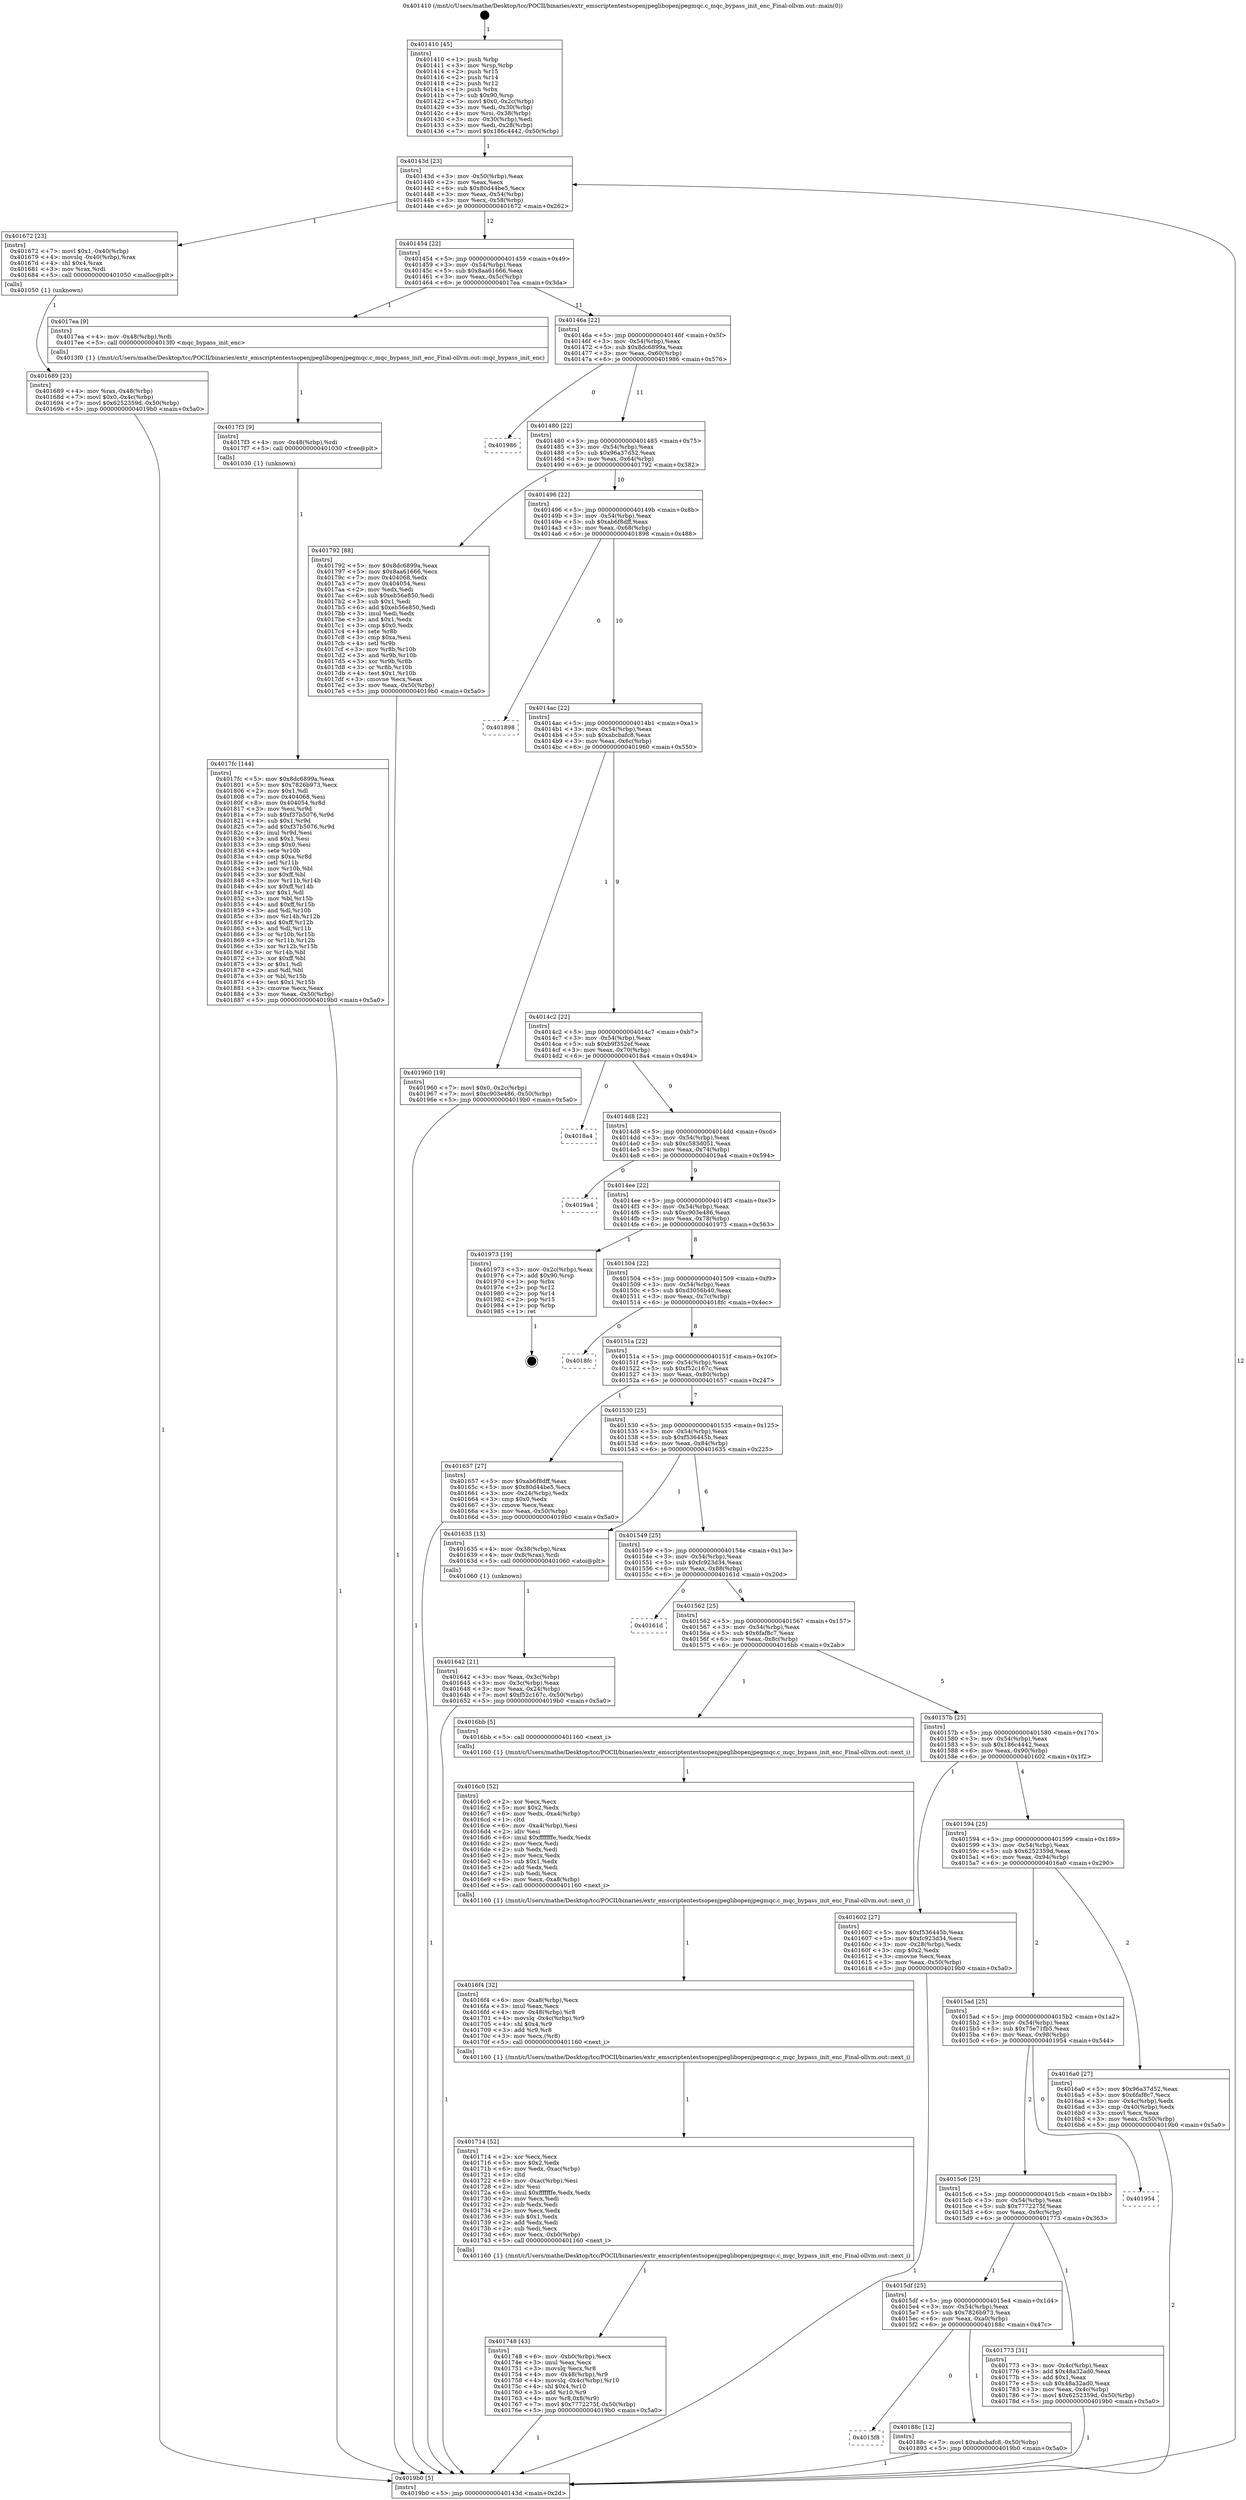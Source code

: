 digraph "0x401410" {
  label = "0x401410 (/mnt/c/Users/mathe/Desktop/tcc/POCII/binaries/extr_emscriptentestsopenjpeglibopenjpegmqc.c_mqc_bypass_init_enc_Final-ollvm.out::main(0))"
  labelloc = "t"
  node[shape=record]

  Entry [label="",width=0.3,height=0.3,shape=circle,fillcolor=black,style=filled]
  "0x40143d" [label="{
     0x40143d [23]\l
     | [instrs]\l
     &nbsp;&nbsp;0x40143d \<+3\>: mov -0x50(%rbp),%eax\l
     &nbsp;&nbsp;0x401440 \<+2\>: mov %eax,%ecx\l
     &nbsp;&nbsp;0x401442 \<+6\>: sub $0x80d44be5,%ecx\l
     &nbsp;&nbsp;0x401448 \<+3\>: mov %eax,-0x54(%rbp)\l
     &nbsp;&nbsp;0x40144b \<+3\>: mov %ecx,-0x58(%rbp)\l
     &nbsp;&nbsp;0x40144e \<+6\>: je 0000000000401672 \<main+0x262\>\l
  }"]
  "0x401672" [label="{
     0x401672 [23]\l
     | [instrs]\l
     &nbsp;&nbsp;0x401672 \<+7\>: movl $0x1,-0x40(%rbp)\l
     &nbsp;&nbsp;0x401679 \<+4\>: movslq -0x40(%rbp),%rax\l
     &nbsp;&nbsp;0x40167d \<+4\>: shl $0x4,%rax\l
     &nbsp;&nbsp;0x401681 \<+3\>: mov %rax,%rdi\l
     &nbsp;&nbsp;0x401684 \<+5\>: call 0000000000401050 \<malloc@plt\>\l
     | [calls]\l
     &nbsp;&nbsp;0x401050 \{1\} (unknown)\l
  }"]
  "0x401454" [label="{
     0x401454 [22]\l
     | [instrs]\l
     &nbsp;&nbsp;0x401454 \<+5\>: jmp 0000000000401459 \<main+0x49\>\l
     &nbsp;&nbsp;0x401459 \<+3\>: mov -0x54(%rbp),%eax\l
     &nbsp;&nbsp;0x40145c \<+5\>: sub $0x8aa61666,%eax\l
     &nbsp;&nbsp;0x401461 \<+3\>: mov %eax,-0x5c(%rbp)\l
     &nbsp;&nbsp;0x401464 \<+6\>: je 00000000004017ea \<main+0x3da\>\l
  }"]
  Exit [label="",width=0.3,height=0.3,shape=circle,fillcolor=black,style=filled,peripheries=2]
  "0x4017ea" [label="{
     0x4017ea [9]\l
     | [instrs]\l
     &nbsp;&nbsp;0x4017ea \<+4\>: mov -0x48(%rbp),%rdi\l
     &nbsp;&nbsp;0x4017ee \<+5\>: call 00000000004013f0 \<mqc_bypass_init_enc\>\l
     | [calls]\l
     &nbsp;&nbsp;0x4013f0 \{1\} (/mnt/c/Users/mathe/Desktop/tcc/POCII/binaries/extr_emscriptentestsopenjpeglibopenjpegmqc.c_mqc_bypass_init_enc_Final-ollvm.out::mqc_bypass_init_enc)\l
  }"]
  "0x40146a" [label="{
     0x40146a [22]\l
     | [instrs]\l
     &nbsp;&nbsp;0x40146a \<+5\>: jmp 000000000040146f \<main+0x5f\>\l
     &nbsp;&nbsp;0x40146f \<+3\>: mov -0x54(%rbp),%eax\l
     &nbsp;&nbsp;0x401472 \<+5\>: sub $0x8dc6899a,%eax\l
     &nbsp;&nbsp;0x401477 \<+3\>: mov %eax,-0x60(%rbp)\l
     &nbsp;&nbsp;0x40147a \<+6\>: je 0000000000401986 \<main+0x576\>\l
  }"]
  "0x4015f8" [label="{
     0x4015f8\l
  }", style=dashed]
  "0x401986" [label="{
     0x401986\l
  }", style=dashed]
  "0x401480" [label="{
     0x401480 [22]\l
     | [instrs]\l
     &nbsp;&nbsp;0x401480 \<+5\>: jmp 0000000000401485 \<main+0x75\>\l
     &nbsp;&nbsp;0x401485 \<+3\>: mov -0x54(%rbp),%eax\l
     &nbsp;&nbsp;0x401488 \<+5\>: sub $0x96a37d52,%eax\l
     &nbsp;&nbsp;0x40148d \<+3\>: mov %eax,-0x64(%rbp)\l
     &nbsp;&nbsp;0x401490 \<+6\>: je 0000000000401792 \<main+0x382\>\l
  }"]
  "0x40188c" [label="{
     0x40188c [12]\l
     | [instrs]\l
     &nbsp;&nbsp;0x40188c \<+7\>: movl $0xabcbafc8,-0x50(%rbp)\l
     &nbsp;&nbsp;0x401893 \<+5\>: jmp 00000000004019b0 \<main+0x5a0\>\l
  }"]
  "0x401792" [label="{
     0x401792 [88]\l
     | [instrs]\l
     &nbsp;&nbsp;0x401792 \<+5\>: mov $0x8dc6899a,%eax\l
     &nbsp;&nbsp;0x401797 \<+5\>: mov $0x8aa61666,%ecx\l
     &nbsp;&nbsp;0x40179c \<+7\>: mov 0x404068,%edx\l
     &nbsp;&nbsp;0x4017a3 \<+7\>: mov 0x404054,%esi\l
     &nbsp;&nbsp;0x4017aa \<+2\>: mov %edx,%edi\l
     &nbsp;&nbsp;0x4017ac \<+6\>: sub $0xeb56e850,%edi\l
     &nbsp;&nbsp;0x4017b2 \<+3\>: sub $0x1,%edi\l
     &nbsp;&nbsp;0x4017b5 \<+6\>: add $0xeb56e850,%edi\l
     &nbsp;&nbsp;0x4017bb \<+3\>: imul %edi,%edx\l
     &nbsp;&nbsp;0x4017be \<+3\>: and $0x1,%edx\l
     &nbsp;&nbsp;0x4017c1 \<+3\>: cmp $0x0,%edx\l
     &nbsp;&nbsp;0x4017c4 \<+4\>: sete %r8b\l
     &nbsp;&nbsp;0x4017c8 \<+3\>: cmp $0xa,%esi\l
     &nbsp;&nbsp;0x4017cb \<+4\>: setl %r9b\l
     &nbsp;&nbsp;0x4017cf \<+3\>: mov %r8b,%r10b\l
     &nbsp;&nbsp;0x4017d2 \<+3\>: and %r9b,%r10b\l
     &nbsp;&nbsp;0x4017d5 \<+3\>: xor %r9b,%r8b\l
     &nbsp;&nbsp;0x4017d8 \<+3\>: or %r8b,%r10b\l
     &nbsp;&nbsp;0x4017db \<+4\>: test $0x1,%r10b\l
     &nbsp;&nbsp;0x4017df \<+3\>: cmovne %ecx,%eax\l
     &nbsp;&nbsp;0x4017e2 \<+3\>: mov %eax,-0x50(%rbp)\l
     &nbsp;&nbsp;0x4017e5 \<+5\>: jmp 00000000004019b0 \<main+0x5a0\>\l
  }"]
  "0x401496" [label="{
     0x401496 [22]\l
     | [instrs]\l
     &nbsp;&nbsp;0x401496 \<+5\>: jmp 000000000040149b \<main+0x8b\>\l
     &nbsp;&nbsp;0x40149b \<+3\>: mov -0x54(%rbp),%eax\l
     &nbsp;&nbsp;0x40149e \<+5\>: sub $0xab6f8dff,%eax\l
     &nbsp;&nbsp;0x4014a3 \<+3\>: mov %eax,-0x68(%rbp)\l
     &nbsp;&nbsp;0x4014a6 \<+6\>: je 0000000000401898 \<main+0x488\>\l
  }"]
  "0x4017fc" [label="{
     0x4017fc [144]\l
     | [instrs]\l
     &nbsp;&nbsp;0x4017fc \<+5\>: mov $0x8dc6899a,%eax\l
     &nbsp;&nbsp;0x401801 \<+5\>: mov $0x7826b973,%ecx\l
     &nbsp;&nbsp;0x401806 \<+2\>: mov $0x1,%dl\l
     &nbsp;&nbsp;0x401808 \<+7\>: mov 0x404068,%esi\l
     &nbsp;&nbsp;0x40180f \<+8\>: mov 0x404054,%r8d\l
     &nbsp;&nbsp;0x401817 \<+3\>: mov %esi,%r9d\l
     &nbsp;&nbsp;0x40181a \<+7\>: sub $0xf37b5076,%r9d\l
     &nbsp;&nbsp;0x401821 \<+4\>: sub $0x1,%r9d\l
     &nbsp;&nbsp;0x401825 \<+7\>: add $0xf37b5076,%r9d\l
     &nbsp;&nbsp;0x40182c \<+4\>: imul %r9d,%esi\l
     &nbsp;&nbsp;0x401830 \<+3\>: and $0x1,%esi\l
     &nbsp;&nbsp;0x401833 \<+3\>: cmp $0x0,%esi\l
     &nbsp;&nbsp;0x401836 \<+4\>: sete %r10b\l
     &nbsp;&nbsp;0x40183a \<+4\>: cmp $0xa,%r8d\l
     &nbsp;&nbsp;0x40183e \<+4\>: setl %r11b\l
     &nbsp;&nbsp;0x401842 \<+3\>: mov %r10b,%bl\l
     &nbsp;&nbsp;0x401845 \<+3\>: xor $0xff,%bl\l
     &nbsp;&nbsp;0x401848 \<+3\>: mov %r11b,%r14b\l
     &nbsp;&nbsp;0x40184b \<+4\>: xor $0xff,%r14b\l
     &nbsp;&nbsp;0x40184f \<+3\>: xor $0x1,%dl\l
     &nbsp;&nbsp;0x401852 \<+3\>: mov %bl,%r15b\l
     &nbsp;&nbsp;0x401855 \<+4\>: and $0xff,%r15b\l
     &nbsp;&nbsp;0x401859 \<+3\>: and %dl,%r10b\l
     &nbsp;&nbsp;0x40185c \<+3\>: mov %r14b,%r12b\l
     &nbsp;&nbsp;0x40185f \<+4\>: and $0xff,%r12b\l
     &nbsp;&nbsp;0x401863 \<+3\>: and %dl,%r11b\l
     &nbsp;&nbsp;0x401866 \<+3\>: or %r10b,%r15b\l
     &nbsp;&nbsp;0x401869 \<+3\>: or %r11b,%r12b\l
     &nbsp;&nbsp;0x40186c \<+3\>: xor %r12b,%r15b\l
     &nbsp;&nbsp;0x40186f \<+3\>: or %r14b,%bl\l
     &nbsp;&nbsp;0x401872 \<+3\>: xor $0xff,%bl\l
     &nbsp;&nbsp;0x401875 \<+3\>: or $0x1,%dl\l
     &nbsp;&nbsp;0x401878 \<+2\>: and %dl,%bl\l
     &nbsp;&nbsp;0x40187a \<+3\>: or %bl,%r15b\l
     &nbsp;&nbsp;0x40187d \<+4\>: test $0x1,%r15b\l
     &nbsp;&nbsp;0x401881 \<+3\>: cmovne %ecx,%eax\l
     &nbsp;&nbsp;0x401884 \<+3\>: mov %eax,-0x50(%rbp)\l
     &nbsp;&nbsp;0x401887 \<+5\>: jmp 00000000004019b0 \<main+0x5a0\>\l
  }"]
  "0x401898" [label="{
     0x401898\l
  }", style=dashed]
  "0x4014ac" [label="{
     0x4014ac [22]\l
     | [instrs]\l
     &nbsp;&nbsp;0x4014ac \<+5\>: jmp 00000000004014b1 \<main+0xa1\>\l
     &nbsp;&nbsp;0x4014b1 \<+3\>: mov -0x54(%rbp),%eax\l
     &nbsp;&nbsp;0x4014b4 \<+5\>: sub $0xabcbafc8,%eax\l
     &nbsp;&nbsp;0x4014b9 \<+3\>: mov %eax,-0x6c(%rbp)\l
     &nbsp;&nbsp;0x4014bc \<+6\>: je 0000000000401960 \<main+0x550\>\l
  }"]
  "0x4017f3" [label="{
     0x4017f3 [9]\l
     | [instrs]\l
     &nbsp;&nbsp;0x4017f3 \<+4\>: mov -0x48(%rbp),%rdi\l
     &nbsp;&nbsp;0x4017f7 \<+5\>: call 0000000000401030 \<free@plt\>\l
     | [calls]\l
     &nbsp;&nbsp;0x401030 \{1\} (unknown)\l
  }"]
  "0x401960" [label="{
     0x401960 [19]\l
     | [instrs]\l
     &nbsp;&nbsp;0x401960 \<+7\>: movl $0x0,-0x2c(%rbp)\l
     &nbsp;&nbsp;0x401967 \<+7\>: movl $0xc903e486,-0x50(%rbp)\l
     &nbsp;&nbsp;0x40196e \<+5\>: jmp 00000000004019b0 \<main+0x5a0\>\l
  }"]
  "0x4014c2" [label="{
     0x4014c2 [22]\l
     | [instrs]\l
     &nbsp;&nbsp;0x4014c2 \<+5\>: jmp 00000000004014c7 \<main+0xb7\>\l
     &nbsp;&nbsp;0x4014c7 \<+3\>: mov -0x54(%rbp),%eax\l
     &nbsp;&nbsp;0x4014ca \<+5\>: sub $0xb9f352ef,%eax\l
     &nbsp;&nbsp;0x4014cf \<+3\>: mov %eax,-0x70(%rbp)\l
     &nbsp;&nbsp;0x4014d2 \<+6\>: je 00000000004018a4 \<main+0x494\>\l
  }"]
  "0x4015df" [label="{
     0x4015df [25]\l
     | [instrs]\l
     &nbsp;&nbsp;0x4015df \<+5\>: jmp 00000000004015e4 \<main+0x1d4\>\l
     &nbsp;&nbsp;0x4015e4 \<+3\>: mov -0x54(%rbp),%eax\l
     &nbsp;&nbsp;0x4015e7 \<+5\>: sub $0x7826b973,%eax\l
     &nbsp;&nbsp;0x4015ec \<+6\>: mov %eax,-0xa0(%rbp)\l
     &nbsp;&nbsp;0x4015f2 \<+6\>: je 000000000040188c \<main+0x47c\>\l
  }"]
  "0x4018a4" [label="{
     0x4018a4\l
  }", style=dashed]
  "0x4014d8" [label="{
     0x4014d8 [22]\l
     | [instrs]\l
     &nbsp;&nbsp;0x4014d8 \<+5\>: jmp 00000000004014dd \<main+0xcd\>\l
     &nbsp;&nbsp;0x4014dd \<+3\>: mov -0x54(%rbp),%eax\l
     &nbsp;&nbsp;0x4014e0 \<+5\>: sub $0xc583d051,%eax\l
     &nbsp;&nbsp;0x4014e5 \<+3\>: mov %eax,-0x74(%rbp)\l
     &nbsp;&nbsp;0x4014e8 \<+6\>: je 00000000004019a4 \<main+0x594\>\l
  }"]
  "0x401773" [label="{
     0x401773 [31]\l
     | [instrs]\l
     &nbsp;&nbsp;0x401773 \<+3\>: mov -0x4c(%rbp),%eax\l
     &nbsp;&nbsp;0x401776 \<+5\>: add $0x48a32ad0,%eax\l
     &nbsp;&nbsp;0x40177b \<+3\>: add $0x1,%eax\l
     &nbsp;&nbsp;0x40177e \<+5\>: sub $0x48a32ad0,%eax\l
     &nbsp;&nbsp;0x401783 \<+3\>: mov %eax,-0x4c(%rbp)\l
     &nbsp;&nbsp;0x401786 \<+7\>: movl $0x6252359d,-0x50(%rbp)\l
     &nbsp;&nbsp;0x40178d \<+5\>: jmp 00000000004019b0 \<main+0x5a0\>\l
  }"]
  "0x4019a4" [label="{
     0x4019a4\l
  }", style=dashed]
  "0x4014ee" [label="{
     0x4014ee [22]\l
     | [instrs]\l
     &nbsp;&nbsp;0x4014ee \<+5\>: jmp 00000000004014f3 \<main+0xe3\>\l
     &nbsp;&nbsp;0x4014f3 \<+3\>: mov -0x54(%rbp),%eax\l
     &nbsp;&nbsp;0x4014f6 \<+5\>: sub $0xc903e486,%eax\l
     &nbsp;&nbsp;0x4014fb \<+3\>: mov %eax,-0x78(%rbp)\l
     &nbsp;&nbsp;0x4014fe \<+6\>: je 0000000000401973 \<main+0x563\>\l
  }"]
  "0x4015c6" [label="{
     0x4015c6 [25]\l
     | [instrs]\l
     &nbsp;&nbsp;0x4015c6 \<+5\>: jmp 00000000004015cb \<main+0x1bb\>\l
     &nbsp;&nbsp;0x4015cb \<+3\>: mov -0x54(%rbp),%eax\l
     &nbsp;&nbsp;0x4015ce \<+5\>: sub $0x7772275f,%eax\l
     &nbsp;&nbsp;0x4015d3 \<+6\>: mov %eax,-0x9c(%rbp)\l
     &nbsp;&nbsp;0x4015d9 \<+6\>: je 0000000000401773 \<main+0x363\>\l
  }"]
  "0x401973" [label="{
     0x401973 [19]\l
     | [instrs]\l
     &nbsp;&nbsp;0x401973 \<+3\>: mov -0x2c(%rbp),%eax\l
     &nbsp;&nbsp;0x401976 \<+7\>: add $0x90,%rsp\l
     &nbsp;&nbsp;0x40197d \<+1\>: pop %rbx\l
     &nbsp;&nbsp;0x40197e \<+2\>: pop %r12\l
     &nbsp;&nbsp;0x401980 \<+2\>: pop %r14\l
     &nbsp;&nbsp;0x401982 \<+2\>: pop %r15\l
     &nbsp;&nbsp;0x401984 \<+1\>: pop %rbp\l
     &nbsp;&nbsp;0x401985 \<+1\>: ret\l
  }"]
  "0x401504" [label="{
     0x401504 [22]\l
     | [instrs]\l
     &nbsp;&nbsp;0x401504 \<+5\>: jmp 0000000000401509 \<main+0xf9\>\l
     &nbsp;&nbsp;0x401509 \<+3\>: mov -0x54(%rbp),%eax\l
     &nbsp;&nbsp;0x40150c \<+5\>: sub $0xd3056b40,%eax\l
     &nbsp;&nbsp;0x401511 \<+3\>: mov %eax,-0x7c(%rbp)\l
     &nbsp;&nbsp;0x401514 \<+6\>: je 00000000004018fc \<main+0x4ec\>\l
  }"]
  "0x401954" [label="{
     0x401954\l
  }", style=dashed]
  "0x4018fc" [label="{
     0x4018fc\l
  }", style=dashed]
  "0x40151a" [label="{
     0x40151a [22]\l
     | [instrs]\l
     &nbsp;&nbsp;0x40151a \<+5\>: jmp 000000000040151f \<main+0x10f\>\l
     &nbsp;&nbsp;0x40151f \<+3\>: mov -0x54(%rbp),%eax\l
     &nbsp;&nbsp;0x401522 \<+5\>: sub $0xf52c167c,%eax\l
     &nbsp;&nbsp;0x401527 \<+3\>: mov %eax,-0x80(%rbp)\l
     &nbsp;&nbsp;0x40152a \<+6\>: je 0000000000401657 \<main+0x247\>\l
  }"]
  "0x401748" [label="{
     0x401748 [43]\l
     | [instrs]\l
     &nbsp;&nbsp;0x401748 \<+6\>: mov -0xb0(%rbp),%ecx\l
     &nbsp;&nbsp;0x40174e \<+3\>: imul %eax,%ecx\l
     &nbsp;&nbsp;0x401751 \<+3\>: movslq %ecx,%r8\l
     &nbsp;&nbsp;0x401754 \<+4\>: mov -0x48(%rbp),%r9\l
     &nbsp;&nbsp;0x401758 \<+4\>: movslq -0x4c(%rbp),%r10\l
     &nbsp;&nbsp;0x40175c \<+4\>: shl $0x4,%r10\l
     &nbsp;&nbsp;0x401760 \<+3\>: add %r10,%r9\l
     &nbsp;&nbsp;0x401763 \<+4\>: mov %r8,0x8(%r9)\l
     &nbsp;&nbsp;0x401767 \<+7\>: movl $0x7772275f,-0x50(%rbp)\l
     &nbsp;&nbsp;0x40176e \<+5\>: jmp 00000000004019b0 \<main+0x5a0\>\l
  }"]
  "0x401657" [label="{
     0x401657 [27]\l
     | [instrs]\l
     &nbsp;&nbsp;0x401657 \<+5\>: mov $0xab6f8dff,%eax\l
     &nbsp;&nbsp;0x40165c \<+5\>: mov $0x80d44be5,%ecx\l
     &nbsp;&nbsp;0x401661 \<+3\>: mov -0x24(%rbp),%edx\l
     &nbsp;&nbsp;0x401664 \<+3\>: cmp $0x0,%edx\l
     &nbsp;&nbsp;0x401667 \<+3\>: cmove %ecx,%eax\l
     &nbsp;&nbsp;0x40166a \<+3\>: mov %eax,-0x50(%rbp)\l
     &nbsp;&nbsp;0x40166d \<+5\>: jmp 00000000004019b0 \<main+0x5a0\>\l
  }"]
  "0x401530" [label="{
     0x401530 [25]\l
     | [instrs]\l
     &nbsp;&nbsp;0x401530 \<+5\>: jmp 0000000000401535 \<main+0x125\>\l
     &nbsp;&nbsp;0x401535 \<+3\>: mov -0x54(%rbp),%eax\l
     &nbsp;&nbsp;0x401538 \<+5\>: sub $0xf536445b,%eax\l
     &nbsp;&nbsp;0x40153d \<+6\>: mov %eax,-0x84(%rbp)\l
     &nbsp;&nbsp;0x401543 \<+6\>: je 0000000000401635 \<main+0x225\>\l
  }"]
  "0x401714" [label="{
     0x401714 [52]\l
     | [instrs]\l
     &nbsp;&nbsp;0x401714 \<+2\>: xor %ecx,%ecx\l
     &nbsp;&nbsp;0x401716 \<+5\>: mov $0x2,%edx\l
     &nbsp;&nbsp;0x40171b \<+6\>: mov %edx,-0xac(%rbp)\l
     &nbsp;&nbsp;0x401721 \<+1\>: cltd\l
     &nbsp;&nbsp;0x401722 \<+6\>: mov -0xac(%rbp),%esi\l
     &nbsp;&nbsp;0x401728 \<+2\>: idiv %esi\l
     &nbsp;&nbsp;0x40172a \<+6\>: imul $0xfffffffe,%edx,%edx\l
     &nbsp;&nbsp;0x401730 \<+2\>: mov %ecx,%edi\l
     &nbsp;&nbsp;0x401732 \<+2\>: sub %edx,%edi\l
     &nbsp;&nbsp;0x401734 \<+2\>: mov %ecx,%edx\l
     &nbsp;&nbsp;0x401736 \<+3\>: sub $0x1,%edx\l
     &nbsp;&nbsp;0x401739 \<+2\>: add %edx,%edi\l
     &nbsp;&nbsp;0x40173b \<+2\>: sub %edi,%ecx\l
     &nbsp;&nbsp;0x40173d \<+6\>: mov %ecx,-0xb0(%rbp)\l
     &nbsp;&nbsp;0x401743 \<+5\>: call 0000000000401160 \<next_i\>\l
     | [calls]\l
     &nbsp;&nbsp;0x401160 \{1\} (/mnt/c/Users/mathe/Desktop/tcc/POCII/binaries/extr_emscriptentestsopenjpeglibopenjpegmqc.c_mqc_bypass_init_enc_Final-ollvm.out::next_i)\l
  }"]
  "0x401635" [label="{
     0x401635 [13]\l
     | [instrs]\l
     &nbsp;&nbsp;0x401635 \<+4\>: mov -0x38(%rbp),%rax\l
     &nbsp;&nbsp;0x401639 \<+4\>: mov 0x8(%rax),%rdi\l
     &nbsp;&nbsp;0x40163d \<+5\>: call 0000000000401060 \<atoi@plt\>\l
     | [calls]\l
     &nbsp;&nbsp;0x401060 \{1\} (unknown)\l
  }"]
  "0x401549" [label="{
     0x401549 [25]\l
     | [instrs]\l
     &nbsp;&nbsp;0x401549 \<+5\>: jmp 000000000040154e \<main+0x13e\>\l
     &nbsp;&nbsp;0x40154e \<+3\>: mov -0x54(%rbp),%eax\l
     &nbsp;&nbsp;0x401551 \<+5\>: sub $0xfc923d34,%eax\l
     &nbsp;&nbsp;0x401556 \<+6\>: mov %eax,-0x88(%rbp)\l
     &nbsp;&nbsp;0x40155c \<+6\>: je 000000000040161d \<main+0x20d\>\l
  }"]
  "0x4016f4" [label="{
     0x4016f4 [32]\l
     | [instrs]\l
     &nbsp;&nbsp;0x4016f4 \<+6\>: mov -0xa8(%rbp),%ecx\l
     &nbsp;&nbsp;0x4016fa \<+3\>: imul %eax,%ecx\l
     &nbsp;&nbsp;0x4016fd \<+4\>: mov -0x48(%rbp),%r8\l
     &nbsp;&nbsp;0x401701 \<+4\>: movslq -0x4c(%rbp),%r9\l
     &nbsp;&nbsp;0x401705 \<+4\>: shl $0x4,%r9\l
     &nbsp;&nbsp;0x401709 \<+3\>: add %r9,%r8\l
     &nbsp;&nbsp;0x40170c \<+3\>: mov %ecx,(%r8)\l
     &nbsp;&nbsp;0x40170f \<+5\>: call 0000000000401160 \<next_i\>\l
     | [calls]\l
     &nbsp;&nbsp;0x401160 \{1\} (/mnt/c/Users/mathe/Desktop/tcc/POCII/binaries/extr_emscriptentestsopenjpeglibopenjpegmqc.c_mqc_bypass_init_enc_Final-ollvm.out::next_i)\l
  }"]
  "0x40161d" [label="{
     0x40161d\l
  }", style=dashed]
  "0x401562" [label="{
     0x401562 [25]\l
     | [instrs]\l
     &nbsp;&nbsp;0x401562 \<+5\>: jmp 0000000000401567 \<main+0x157\>\l
     &nbsp;&nbsp;0x401567 \<+3\>: mov -0x54(%rbp),%eax\l
     &nbsp;&nbsp;0x40156a \<+5\>: sub $0x6faf8c7,%eax\l
     &nbsp;&nbsp;0x40156f \<+6\>: mov %eax,-0x8c(%rbp)\l
     &nbsp;&nbsp;0x401575 \<+6\>: je 00000000004016bb \<main+0x2ab\>\l
  }"]
  "0x4016c0" [label="{
     0x4016c0 [52]\l
     | [instrs]\l
     &nbsp;&nbsp;0x4016c0 \<+2\>: xor %ecx,%ecx\l
     &nbsp;&nbsp;0x4016c2 \<+5\>: mov $0x2,%edx\l
     &nbsp;&nbsp;0x4016c7 \<+6\>: mov %edx,-0xa4(%rbp)\l
     &nbsp;&nbsp;0x4016cd \<+1\>: cltd\l
     &nbsp;&nbsp;0x4016ce \<+6\>: mov -0xa4(%rbp),%esi\l
     &nbsp;&nbsp;0x4016d4 \<+2\>: idiv %esi\l
     &nbsp;&nbsp;0x4016d6 \<+6\>: imul $0xfffffffe,%edx,%edx\l
     &nbsp;&nbsp;0x4016dc \<+2\>: mov %ecx,%edi\l
     &nbsp;&nbsp;0x4016de \<+2\>: sub %edx,%edi\l
     &nbsp;&nbsp;0x4016e0 \<+2\>: mov %ecx,%edx\l
     &nbsp;&nbsp;0x4016e2 \<+3\>: sub $0x1,%edx\l
     &nbsp;&nbsp;0x4016e5 \<+2\>: add %edx,%edi\l
     &nbsp;&nbsp;0x4016e7 \<+2\>: sub %edi,%ecx\l
     &nbsp;&nbsp;0x4016e9 \<+6\>: mov %ecx,-0xa8(%rbp)\l
     &nbsp;&nbsp;0x4016ef \<+5\>: call 0000000000401160 \<next_i\>\l
     | [calls]\l
     &nbsp;&nbsp;0x401160 \{1\} (/mnt/c/Users/mathe/Desktop/tcc/POCII/binaries/extr_emscriptentestsopenjpeglibopenjpegmqc.c_mqc_bypass_init_enc_Final-ollvm.out::next_i)\l
  }"]
  "0x4016bb" [label="{
     0x4016bb [5]\l
     | [instrs]\l
     &nbsp;&nbsp;0x4016bb \<+5\>: call 0000000000401160 \<next_i\>\l
     | [calls]\l
     &nbsp;&nbsp;0x401160 \{1\} (/mnt/c/Users/mathe/Desktop/tcc/POCII/binaries/extr_emscriptentestsopenjpeglibopenjpegmqc.c_mqc_bypass_init_enc_Final-ollvm.out::next_i)\l
  }"]
  "0x40157b" [label="{
     0x40157b [25]\l
     | [instrs]\l
     &nbsp;&nbsp;0x40157b \<+5\>: jmp 0000000000401580 \<main+0x170\>\l
     &nbsp;&nbsp;0x401580 \<+3\>: mov -0x54(%rbp),%eax\l
     &nbsp;&nbsp;0x401583 \<+5\>: sub $0x186c4442,%eax\l
     &nbsp;&nbsp;0x401588 \<+6\>: mov %eax,-0x90(%rbp)\l
     &nbsp;&nbsp;0x40158e \<+6\>: je 0000000000401602 \<main+0x1f2\>\l
  }"]
  "0x4015ad" [label="{
     0x4015ad [25]\l
     | [instrs]\l
     &nbsp;&nbsp;0x4015ad \<+5\>: jmp 00000000004015b2 \<main+0x1a2\>\l
     &nbsp;&nbsp;0x4015b2 \<+3\>: mov -0x54(%rbp),%eax\l
     &nbsp;&nbsp;0x4015b5 \<+5\>: sub $0x75e71fb5,%eax\l
     &nbsp;&nbsp;0x4015ba \<+6\>: mov %eax,-0x98(%rbp)\l
     &nbsp;&nbsp;0x4015c0 \<+6\>: je 0000000000401954 \<main+0x544\>\l
  }"]
  "0x401602" [label="{
     0x401602 [27]\l
     | [instrs]\l
     &nbsp;&nbsp;0x401602 \<+5\>: mov $0xf536445b,%eax\l
     &nbsp;&nbsp;0x401607 \<+5\>: mov $0xfc923d34,%ecx\l
     &nbsp;&nbsp;0x40160c \<+3\>: mov -0x28(%rbp),%edx\l
     &nbsp;&nbsp;0x40160f \<+3\>: cmp $0x2,%edx\l
     &nbsp;&nbsp;0x401612 \<+3\>: cmovne %ecx,%eax\l
     &nbsp;&nbsp;0x401615 \<+3\>: mov %eax,-0x50(%rbp)\l
     &nbsp;&nbsp;0x401618 \<+5\>: jmp 00000000004019b0 \<main+0x5a0\>\l
  }"]
  "0x401594" [label="{
     0x401594 [25]\l
     | [instrs]\l
     &nbsp;&nbsp;0x401594 \<+5\>: jmp 0000000000401599 \<main+0x189\>\l
     &nbsp;&nbsp;0x401599 \<+3\>: mov -0x54(%rbp),%eax\l
     &nbsp;&nbsp;0x40159c \<+5\>: sub $0x6252359d,%eax\l
     &nbsp;&nbsp;0x4015a1 \<+6\>: mov %eax,-0x94(%rbp)\l
     &nbsp;&nbsp;0x4015a7 \<+6\>: je 00000000004016a0 \<main+0x290\>\l
  }"]
  "0x4019b0" [label="{
     0x4019b0 [5]\l
     | [instrs]\l
     &nbsp;&nbsp;0x4019b0 \<+5\>: jmp 000000000040143d \<main+0x2d\>\l
  }"]
  "0x401410" [label="{
     0x401410 [45]\l
     | [instrs]\l
     &nbsp;&nbsp;0x401410 \<+1\>: push %rbp\l
     &nbsp;&nbsp;0x401411 \<+3\>: mov %rsp,%rbp\l
     &nbsp;&nbsp;0x401414 \<+2\>: push %r15\l
     &nbsp;&nbsp;0x401416 \<+2\>: push %r14\l
     &nbsp;&nbsp;0x401418 \<+2\>: push %r12\l
     &nbsp;&nbsp;0x40141a \<+1\>: push %rbx\l
     &nbsp;&nbsp;0x40141b \<+7\>: sub $0x90,%rsp\l
     &nbsp;&nbsp;0x401422 \<+7\>: movl $0x0,-0x2c(%rbp)\l
     &nbsp;&nbsp;0x401429 \<+3\>: mov %edi,-0x30(%rbp)\l
     &nbsp;&nbsp;0x40142c \<+4\>: mov %rsi,-0x38(%rbp)\l
     &nbsp;&nbsp;0x401430 \<+3\>: mov -0x30(%rbp),%edi\l
     &nbsp;&nbsp;0x401433 \<+3\>: mov %edi,-0x28(%rbp)\l
     &nbsp;&nbsp;0x401436 \<+7\>: movl $0x186c4442,-0x50(%rbp)\l
  }"]
  "0x401642" [label="{
     0x401642 [21]\l
     | [instrs]\l
     &nbsp;&nbsp;0x401642 \<+3\>: mov %eax,-0x3c(%rbp)\l
     &nbsp;&nbsp;0x401645 \<+3\>: mov -0x3c(%rbp),%eax\l
     &nbsp;&nbsp;0x401648 \<+3\>: mov %eax,-0x24(%rbp)\l
     &nbsp;&nbsp;0x40164b \<+7\>: movl $0xf52c167c,-0x50(%rbp)\l
     &nbsp;&nbsp;0x401652 \<+5\>: jmp 00000000004019b0 \<main+0x5a0\>\l
  }"]
  "0x401689" [label="{
     0x401689 [23]\l
     | [instrs]\l
     &nbsp;&nbsp;0x401689 \<+4\>: mov %rax,-0x48(%rbp)\l
     &nbsp;&nbsp;0x40168d \<+7\>: movl $0x0,-0x4c(%rbp)\l
     &nbsp;&nbsp;0x401694 \<+7\>: movl $0x6252359d,-0x50(%rbp)\l
     &nbsp;&nbsp;0x40169b \<+5\>: jmp 00000000004019b0 \<main+0x5a0\>\l
  }"]
  "0x4016a0" [label="{
     0x4016a0 [27]\l
     | [instrs]\l
     &nbsp;&nbsp;0x4016a0 \<+5\>: mov $0x96a37d52,%eax\l
     &nbsp;&nbsp;0x4016a5 \<+5\>: mov $0x6faf8c7,%ecx\l
     &nbsp;&nbsp;0x4016aa \<+3\>: mov -0x4c(%rbp),%edx\l
     &nbsp;&nbsp;0x4016ad \<+3\>: cmp -0x40(%rbp),%edx\l
     &nbsp;&nbsp;0x4016b0 \<+3\>: cmovl %ecx,%eax\l
     &nbsp;&nbsp;0x4016b3 \<+3\>: mov %eax,-0x50(%rbp)\l
     &nbsp;&nbsp;0x4016b6 \<+5\>: jmp 00000000004019b0 \<main+0x5a0\>\l
  }"]
  Entry -> "0x401410" [label=" 1"]
  "0x40143d" -> "0x401672" [label=" 1"]
  "0x40143d" -> "0x401454" [label=" 12"]
  "0x401973" -> Exit [label=" 1"]
  "0x401454" -> "0x4017ea" [label=" 1"]
  "0x401454" -> "0x40146a" [label=" 11"]
  "0x401960" -> "0x4019b0" [label=" 1"]
  "0x40146a" -> "0x401986" [label=" 0"]
  "0x40146a" -> "0x401480" [label=" 11"]
  "0x40188c" -> "0x4019b0" [label=" 1"]
  "0x401480" -> "0x401792" [label=" 1"]
  "0x401480" -> "0x401496" [label=" 10"]
  "0x4015df" -> "0x4015f8" [label=" 0"]
  "0x401496" -> "0x401898" [label=" 0"]
  "0x401496" -> "0x4014ac" [label=" 10"]
  "0x4015df" -> "0x40188c" [label=" 1"]
  "0x4014ac" -> "0x401960" [label=" 1"]
  "0x4014ac" -> "0x4014c2" [label=" 9"]
  "0x4017fc" -> "0x4019b0" [label=" 1"]
  "0x4014c2" -> "0x4018a4" [label=" 0"]
  "0x4014c2" -> "0x4014d8" [label=" 9"]
  "0x4017f3" -> "0x4017fc" [label=" 1"]
  "0x4014d8" -> "0x4019a4" [label=" 0"]
  "0x4014d8" -> "0x4014ee" [label=" 9"]
  "0x4017ea" -> "0x4017f3" [label=" 1"]
  "0x4014ee" -> "0x401973" [label=" 1"]
  "0x4014ee" -> "0x401504" [label=" 8"]
  "0x401773" -> "0x4019b0" [label=" 1"]
  "0x401504" -> "0x4018fc" [label=" 0"]
  "0x401504" -> "0x40151a" [label=" 8"]
  "0x4015c6" -> "0x4015df" [label=" 1"]
  "0x40151a" -> "0x401657" [label=" 1"]
  "0x40151a" -> "0x401530" [label=" 7"]
  "0x401792" -> "0x4019b0" [label=" 1"]
  "0x401530" -> "0x401635" [label=" 1"]
  "0x401530" -> "0x401549" [label=" 6"]
  "0x4015ad" -> "0x4015c6" [label=" 2"]
  "0x401549" -> "0x40161d" [label=" 0"]
  "0x401549" -> "0x401562" [label=" 6"]
  "0x4015ad" -> "0x401954" [label=" 0"]
  "0x401562" -> "0x4016bb" [label=" 1"]
  "0x401562" -> "0x40157b" [label=" 5"]
  "0x4015c6" -> "0x401773" [label=" 1"]
  "0x40157b" -> "0x401602" [label=" 1"]
  "0x40157b" -> "0x401594" [label=" 4"]
  "0x401602" -> "0x4019b0" [label=" 1"]
  "0x401410" -> "0x40143d" [label=" 1"]
  "0x4019b0" -> "0x40143d" [label=" 12"]
  "0x401635" -> "0x401642" [label=" 1"]
  "0x401642" -> "0x4019b0" [label=" 1"]
  "0x401657" -> "0x4019b0" [label=" 1"]
  "0x401672" -> "0x401689" [label=" 1"]
  "0x401689" -> "0x4019b0" [label=" 1"]
  "0x401748" -> "0x4019b0" [label=" 1"]
  "0x401594" -> "0x4016a0" [label=" 2"]
  "0x401594" -> "0x4015ad" [label=" 2"]
  "0x4016a0" -> "0x4019b0" [label=" 2"]
  "0x4016bb" -> "0x4016c0" [label=" 1"]
  "0x4016c0" -> "0x4016f4" [label=" 1"]
  "0x4016f4" -> "0x401714" [label=" 1"]
  "0x401714" -> "0x401748" [label=" 1"]
}
